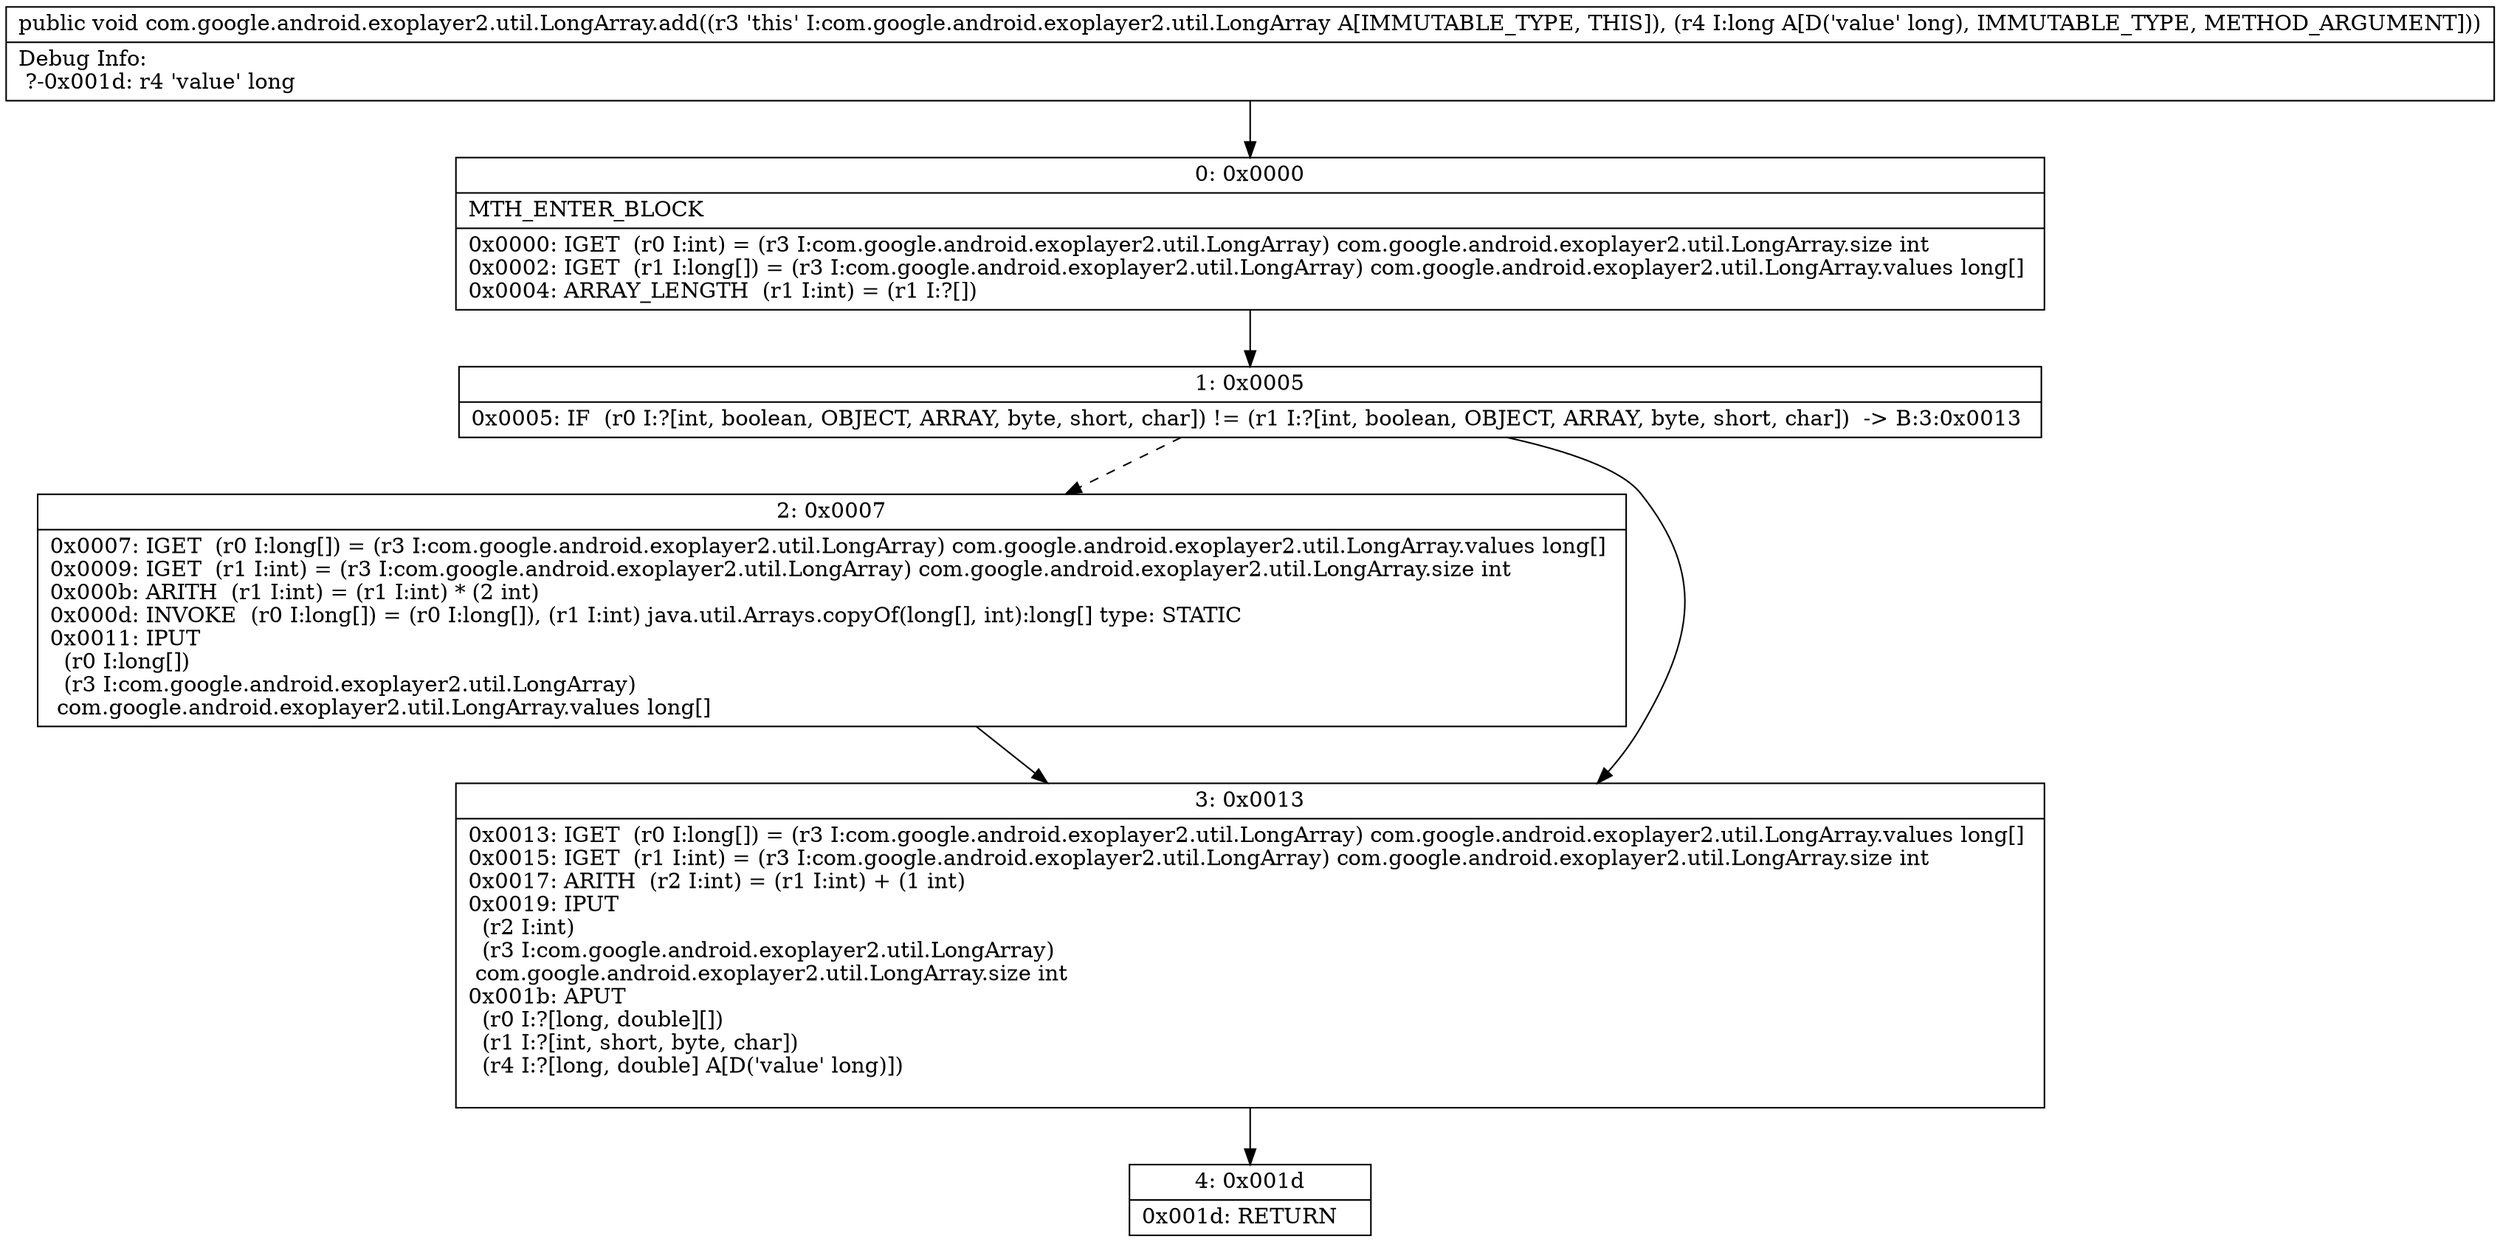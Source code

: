 digraph "CFG forcom.google.android.exoplayer2.util.LongArray.add(J)V" {
Node_0 [shape=record,label="{0\:\ 0x0000|MTH_ENTER_BLOCK\l|0x0000: IGET  (r0 I:int) = (r3 I:com.google.android.exoplayer2.util.LongArray) com.google.android.exoplayer2.util.LongArray.size int \l0x0002: IGET  (r1 I:long[]) = (r3 I:com.google.android.exoplayer2.util.LongArray) com.google.android.exoplayer2.util.LongArray.values long[] \l0x0004: ARRAY_LENGTH  (r1 I:int) = (r1 I:?[]) \l}"];
Node_1 [shape=record,label="{1\:\ 0x0005|0x0005: IF  (r0 I:?[int, boolean, OBJECT, ARRAY, byte, short, char]) != (r1 I:?[int, boolean, OBJECT, ARRAY, byte, short, char])  \-\> B:3:0x0013 \l}"];
Node_2 [shape=record,label="{2\:\ 0x0007|0x0007: IGET  (r0 I:long[]) = (r3 I:com.google.android.exoplayer2.util.LongArray) com.google.android.exoplayer2.util.LongArray.values long[] \l0x0009: IGET  (r1 I:int) = (r3 I:com.google.android.exoplayer2.util.LongArray) com.google.android.exoplayer2.util.LongArray.size int \l0x000b: ARITH  (r1 I:int) = (r1 I:int) * (2 int) \l0x000d: INVOKE  (r0 I:long[]) = (r0 I:long[]), (r1 I:int) java.util.Arrays.copyOf(long[], int):long[] type: STATIC \l0x0011: IPUT  \l  (r0 I:long[])\l  (r3 I:com.google.android.exoplayer2.util.LongArray)\l com.google.android.exoplayer2.util.LongArray.values long[] \l}"];
Node_3 [shape=record,label="{3\:\ 0x0013|0x0013: IGET  (r0 I:long[]) = (r3 I:com.google.android.exoplayer2.util.LongArray) com.google.android.exoplayer2.util.LongArray.values long[] \l0x0015: IGET  (r1 I:int) = (r3 I:com.google.android.exoplayer2.util.LongArray) com.google.android.exoplayer2.util.LongArray.size int \l0x0017: ARITH  (r2 I:int) = (r1 I:int) + (1 int) \l0x0019: IPUT  \l  (r2 I:int)\l  (r3 I:com.google.android.exoplayer2.util.LongArray)\l com.google.android.exoplayer2.util.LongArray.size int \l0x001b: APUT  \l  (r0 I:?[long, double][])\l  (r1 I:?[int, short, byte, char])\l  (r4 I:?[long, double] A[D('value' long)])\l \l}"];
Node_4 [shape=record,label="{4\:\ 0x001d|0x001d: RETURN   \l}"];
MethodNode[shape=record,label="{public void com.google.android.exoplayer2.util.LongArray.add((r3 'this' I:com.google.android.exoplayer2.util.LongArray A[IMMUTABLE_TYPE, THIS]), (r4 I:long A[D('value' long), IMMUTABLE_TYPE, METHOD_ARGUMENT]))  | Debug Info:\l  ?\-0x001d: r4 'value' long\l}"];
MethodNode -> Node_0;
Node_0 -> Node_1;
Node_1 -> Node_2[style=dashed];
Node_1 -> Node_3;
Node_2 -> Node_3;
Node_3 -> Node_4;
}


